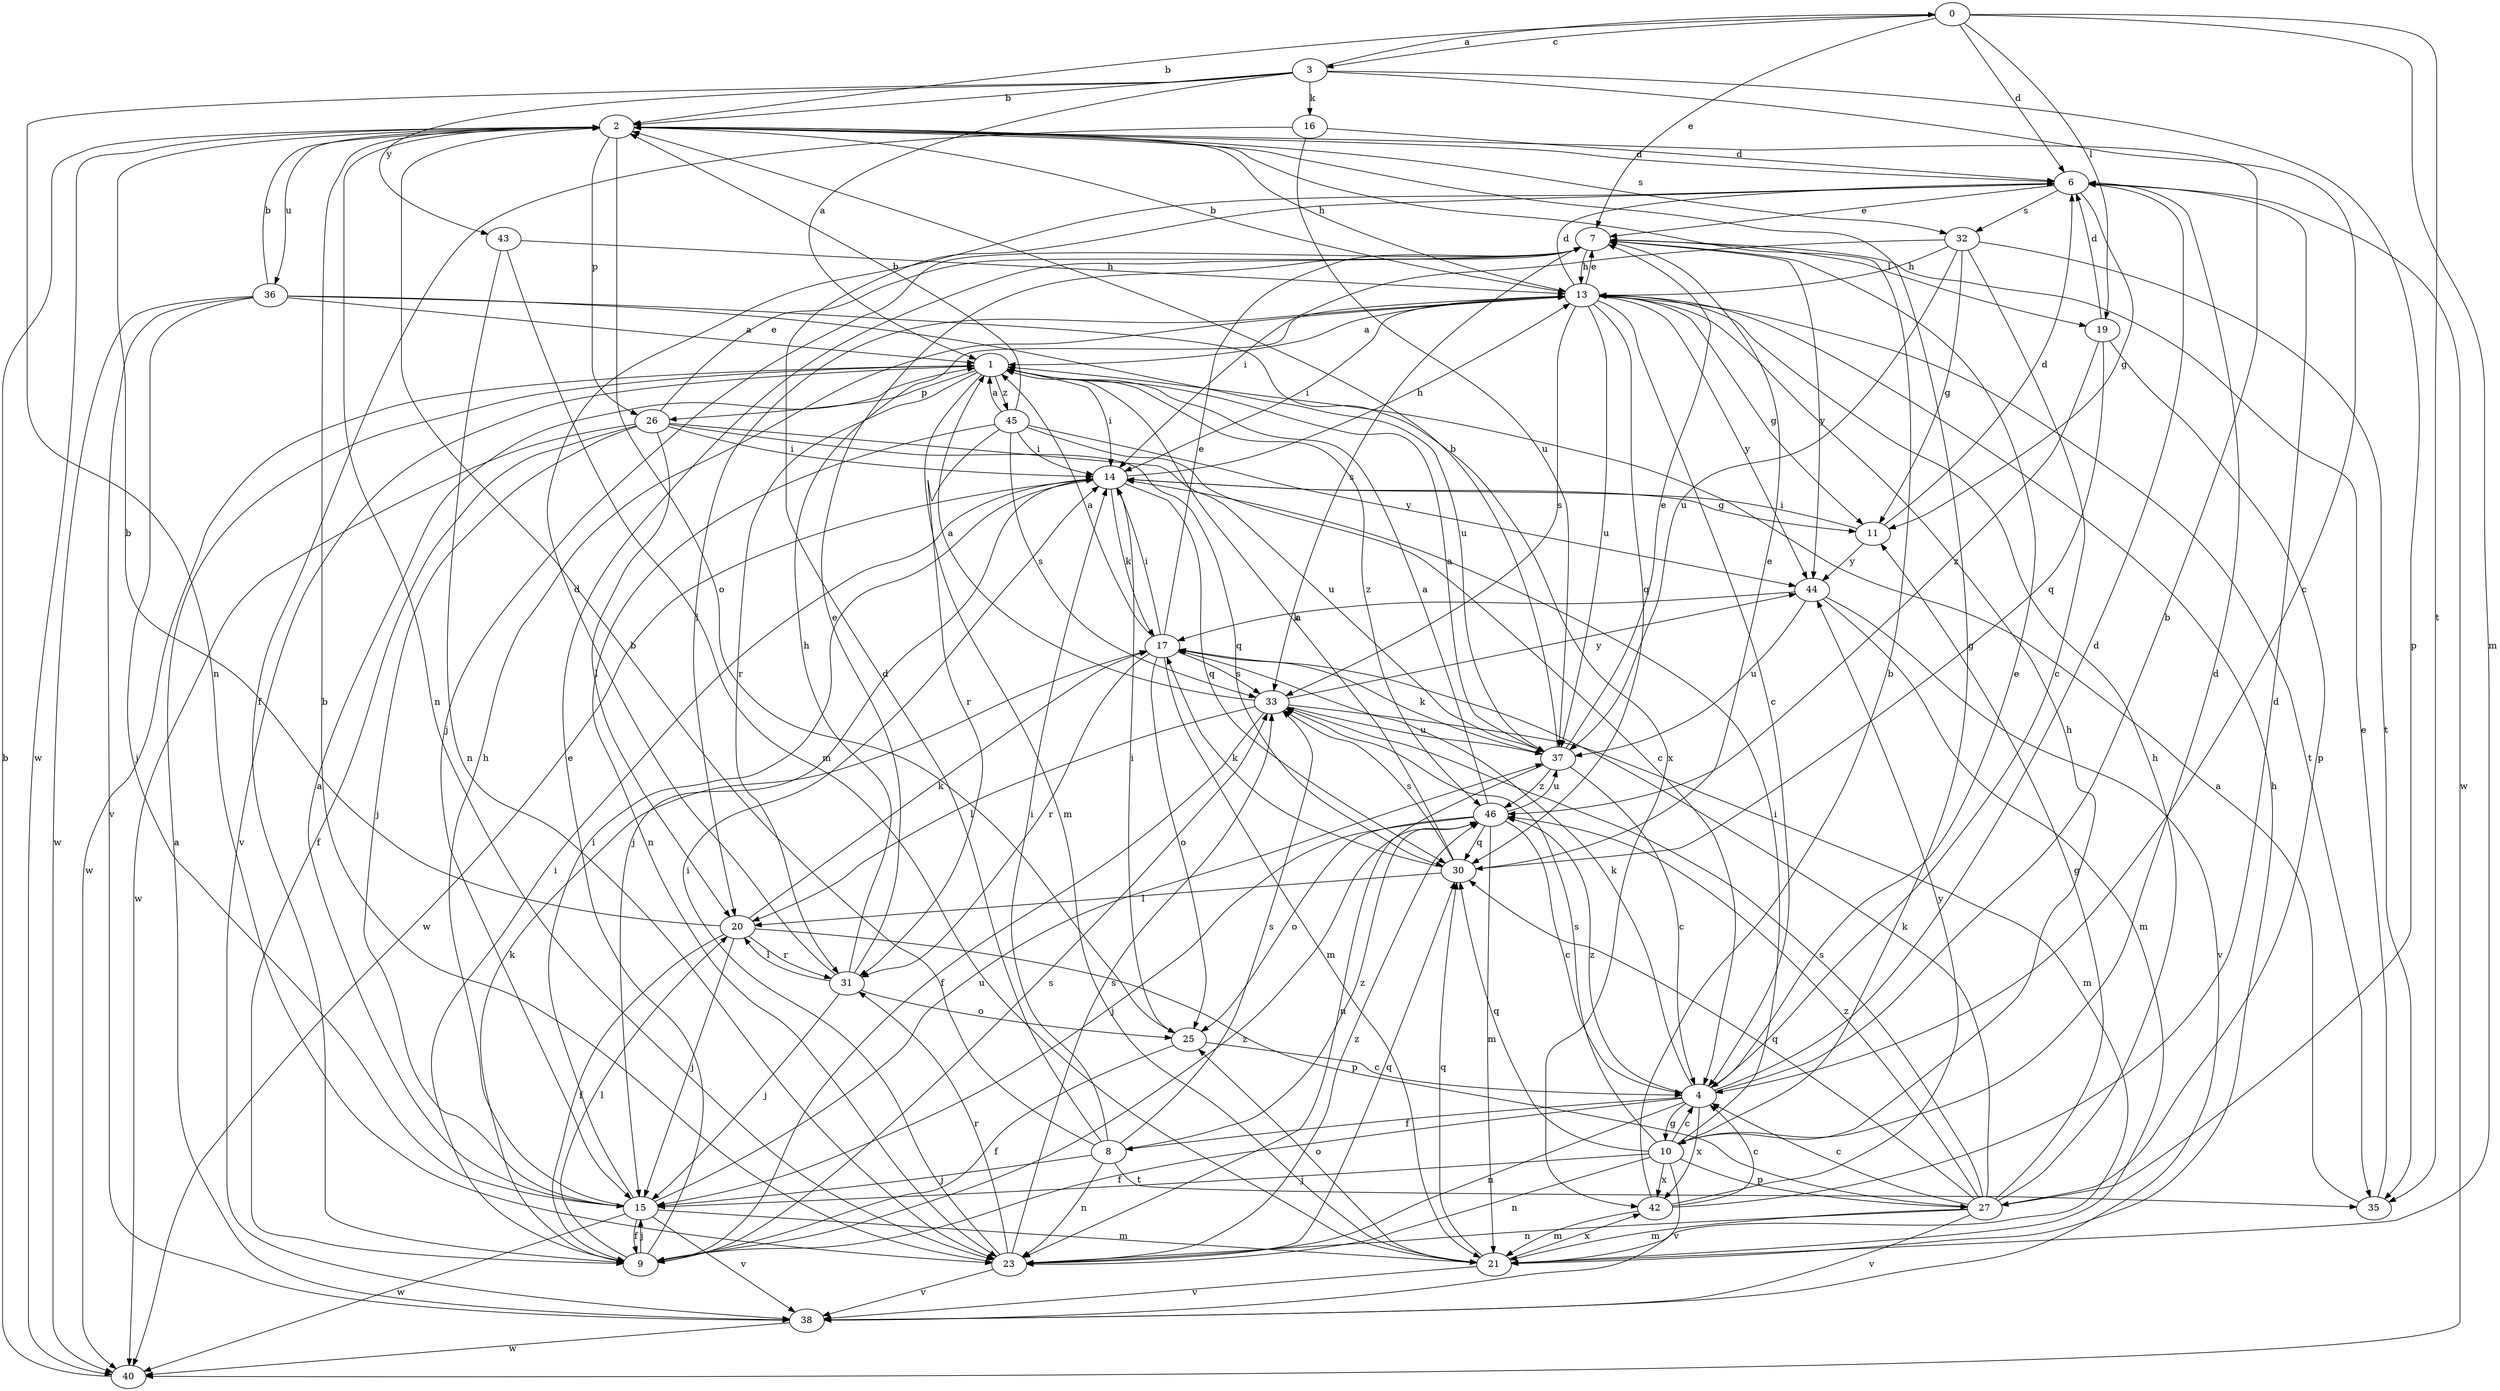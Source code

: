 strict digraph  {
0;
1;
2;
3;
4;
6;
7;
8;
9;
10;
11;
13;
14;
15;
16;
17;
19;
20;
21;
23;
25;
26;
27;
30;
31;
32;
33;
35;
36;
37;
38;
40;
42;
43;
44;
45;
46;
0 -> 2  [label=b];
0 -> 3  [label=c];
0 -> 6  [label=d];
0 -> 7  [label=e];
0 -> 19  [label=l];
0 -> 21  [label=m];
0 -> 35  [label=t];
1 -> 14  [label=i];
1 -> 21  [label=m];
1 -> 26  [label=p];
1 -> 31  [label=r];
1 -> 38  [label=v];
1 -> 40  [label=w];
1 -> 45  [label=z];
1 -> 46  [label=z];
2 -> 6  [label=d];
2 -> 10  [label=g];
2 -> 13  [label=h];
2 -> 23  [label=n];
2 -> 25  [label=o];
2 -> 26  [label=p];
2 -> 32  [label=s];
2 -> 36  [label=u];
2 -> 40  [label=w];
3 -> 0  [label=a];
3 -> 1  [label=a];
3 -> 2  [label=b];
3 -> 4  [label=c];
3 -> 16  [label=k];
3 -> 23  [label=n];
3 -> 27  [label=p];
3 -> 43  [label=y];
4 -> 2  [label=b];
4 -> 6  [label=d];
4 -> 7  [label=e];
4 -> 8  [label=f];
4 -> 9  [label=f];
4 -> 10  [label=g];
4 -> 17  [label=k];
4 -> 23  [label=n];
4 -> 42  [label=x];
4 -> 46  [label=z];
6 -> 7  [label=e];
6 -> 11  [label=g];
6 -> 32  [label=s];
6 -> 40  [label=w];
7 -> 13  [label=h];
7 -> 15  [label=j];
7 -> 19  [label=l];
7 -> 33  [label=s];
7 -> 44  [label=y];
8 -> 2  [label=b];
8 -> 6  [label=d];
8 -> 14  [label=i];
8 -> 15  [label=j];
8 -> 23  [label=n];
8 -> 33  [label=s];
8 -> 35  [label=t];
8 -> 46  [label=z];
9 -> 7  [label=e];
9 -> 14  [label=i];
9 -> 15  [label=j];
9 -> 17  [label=k];
9 -> 20  [label=l];
9 -> 33  [label=s];
9 -> 46  [label=z];
10 -> 4  [label=c];
10 -> 6  [label=d];
10 -> 13  [label=h];
10 -> 14  [label=i];
10 -> 15  [label=j];
10 -> 23  [label=n];
10 -> 27  [label=p];
10 -> 30  [label=q];
10 -> 33  [label=s];
10 -> 38  [label=v];
10 -> 42  [label=x];
11 -> 6  [label=d];
11 -> 14  [label=i];
11 -> 44  [label=y];
13 -> 1  [label=a];
13 -> 2  [label=b];
13 -> 4  [label=c];
13 -> 6  [label=d];
13 -> 7  [label=e];
13 -> 11  [label=g];
13 -> 14  [label=i];
13 -> 20  [label=l];
13 -> 30  [label=q];
13 -> 33  [label=s];
13 -> 35  [label=t];
13 -> 37  [label=u];
13 -> 44  [label=y];
14 -> 11  [label=g];
14 -> 13  [label=h];
14 -> 15  [label=j];
14 -> 17  [label=k];
14 -> 30  [label=q];
14 -> 40  [label=w];
15 -> 1  [label=a];
15 -> 9  [label=f];
15 -> 13  [label=h];
15 -> 14  [label=i];
15 -> 21  [label=m];
15 -> 37  [label=u];
15 -> 38  [label=v];
15 -> 40  [label=w];
16 -> 6  [label=d];
16 -> 9  [label=f];
16 -> 37  [label=u];
17 -> 1  [label=a];
17 -> 7  [label=e];
17 -> 14  [label=i];
17 -> 21  [label=m];
17 -> 25  [label=o];
17 -> 31  [label=r];
17 -> 33  [label=s];
19 -> 6  [label=d];
19 -> 27  [label=p];
19 -> 30  [label=q];
19 -> 46  [label=z];
20 -> 2  [label=b];
20 -> 9  [label=f];
20 -> 15  [label=j];
20 -> 17  [label=k];
20 -> 27  [label=p];
20 -> 31  [label=r];
21 -> 13  [label=h];
21 -> 25  [label=o];
21 -> 30  [label=q];
21 -> 38  [label=v];
21 -> 42  [label=x];
23 -> 2  [label=b];
23 -> 14  [label=i];
23 -> 30  [label=q];
23 -> 31  [label=r];
23 -> 33  [label=s];
23 -> 38  [label=v];
23 -> 46  [label=z];
25 -> 4  [label=c];
25 -> 9  [label=f];
25 -> 14  [label=i];
26 -> 7  [label=e];
26 -> 9  [label=f];
26 -> 14  [label=i];
26 -> 15  [label=j];
26 -> 20  [label=l];
26 -> 30  [label=q];
26 -> 37  [label=u];
26 -> 40  [label=w];
27 -> 4  [label=c];
27 -> 11  [label=g];
27 -> 13  [label=h];
27 -> 17  [label=k];
27 -> 21  [label=m];
27 -> 23  [label=n];
27 -> 30  [label=q];
27 -> 33  [label=s];
27 -> 38  [label=v];
27 -> 46  [label=z];
30 -> 1  [label=a];
30 -> 7  [label=e];
30 -> 17  [label=k];
30 -> 20  [label=l];
30 -> 33  [label=s];
31 -> 6  [label=d];
31 -> 7  [label=e];
31 -> 13  [label=h];
31 -> 15  [label=j];
31 -> 20  [label=l];
31 -> 25  [label=o];
32 -> 4  [label=c];
32 -> 11  [label=g];
32 -> 13  [label=h];
32 -> 14  [label=i];
32 -> 35  [label=t];
32 -> 37  [label=u];
33 -> 1  [label=a];
33 -> 9  [label=f];
33 -> 20  [label=l];
33 -> 21  [label=m];
33 -> 37  [label=u];
33 -> 44  [label=y];
35 -> 1  [label=a];
35 -> 7  [label=e];
36 -> 1  [label=a];
36 -> 2  [label=b];
36 -> 15  [label=j];
36 -> 37  [label=u];
36 -> 38  [label=v];
36 -> 40  [label=w];
36 -> 42  [label=x];
37 -> 1  [label=a];
37 -> 2  [label=b];
37 -> 4  [label=c];
37 -> 7  [label=e];
37 -> 17  [label=k];
37 -> 23  [label=n];
37 -> 46  [label=z];
38 -> 1  [label=a];
38 -> 40  [label=w];
40 -> 2  [label=b];
42 -> 2  [label=b];
42 -> 4  [label=c];
42 -> 6  [label=d];
42 -> 21  [label=m];
42 -> 44  [label=y];
43 -> 13  [label=h];
43 -> 21  [label=m];
43 -> 23  [label=n];
44 -> 17  [label=k];
44 -> 21  [label=m];
44 -> 37  [label=u];
44 -> 38  [label=v];
45 -> 1  [label=a];
45 -> 2  [label=b];
45 -> 4  [label=c];
45 -> 14  [label=i];
45 -> 23  [label=n];
45 -> 31  [label=r];
45 -> 33  [label=s];
45 -> 44  [label=y];
46 -> 1  [label=a];
46 -> 4  [label=c];
46 -> 15  [label=j];
46 -> 21  [label=m];
46 -> 25  [label=o];
46 -> 30  [label=q];
46 -> 37  [label=u];
}
